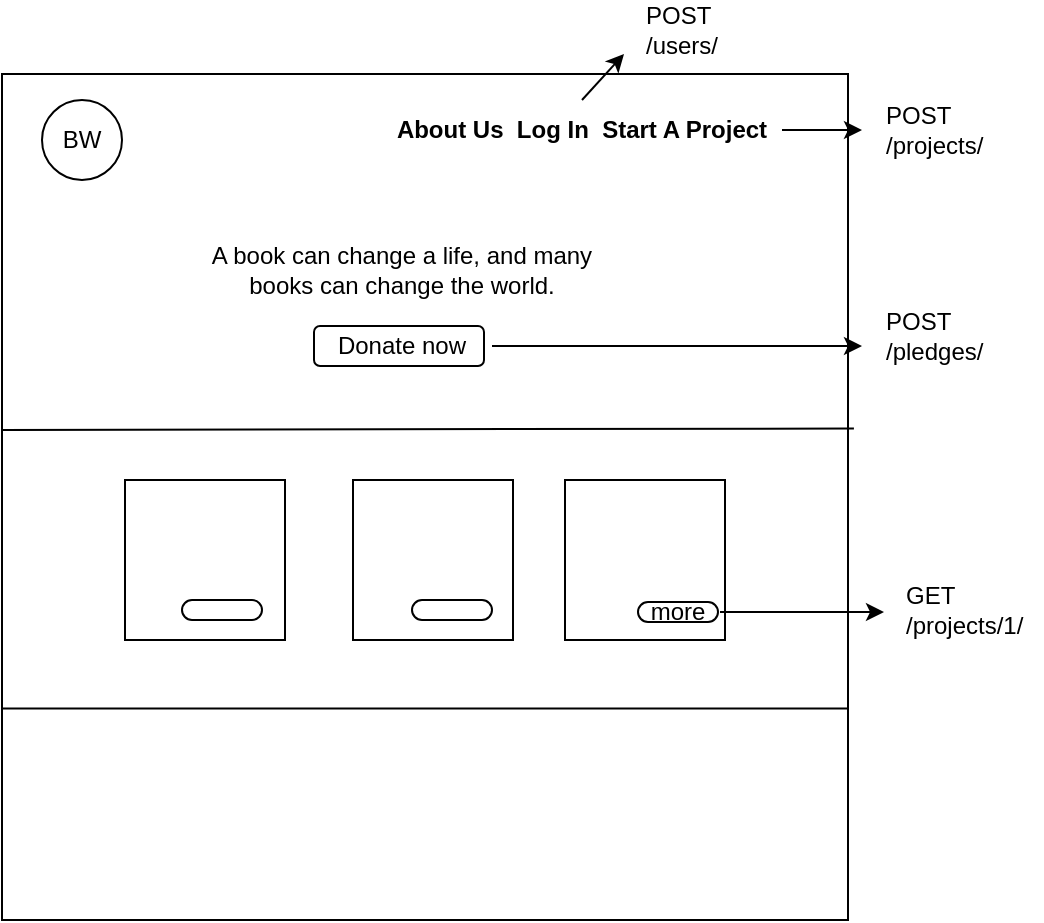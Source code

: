 <mxfile>
    <diagram id="aSNOhee_8AAkBPQY4eTa" name="Page-1">
        <mxGraphModel dx="607" dy="270" grid="1" gridSize="10" guides="1" tooltips="1" connect="1" arrows="1" fold="1" page="1" pageScale="1" pageWidth="827" pageHeight="1169" math="0" shadow="0">
            <root>
                <mxCell id="0"/>
                <mxCell id="1" parent="0"/>
                <mxCell id="2" value="" style="whiteSpace=wrap;html=1;aspect=fixed;" vertex="1" parent="1">
                    <mxGeometry x="40" y="67" width="423" height="423" as="geometry"/>
                </mxCell>
                <mxCell id="3" value="BW" style="ellipse;whiteSpace=wrap;html=1;aspect=fixed;" vertex="1" parent="1">
                    <mxGeometry x="60" y="80" width="40" height="40" as="geometry"/>
                </mxCell>
                <mxCell id="5" value="&lt;b&gt;About Us&amp;nbsp; Log In&amp;nbsp; Start A Project&lt;/b&gt;" style="text;strokeColor=none;align=center;fillColor=none;html=1;verticalAlign=middle;whiteSpace=wrap;rounded=0;" vertex="1" parent="1">
                    <mxGeometry x="230" y="80" width="200" height="30" as="geometry"/>
                </mxCell>
                <mxCell id="7" value="A book can change a life, and many books can change the world." style="text;strokeColor=none;align=center;fillColor=none;html=1;verticalAlign=middle;whiteSpace=wrap;rounded=0;" vertex="1" parent="1">
                    <mxGeometry x="140" y="150" width="200" height="30" as="geometry"/>
                </mxCell>
                <mxCell id="11" value="" style="rounded=1;whiteSpace=wrap;html=1;" vertex="1" parent="1">
                    <mxGeometry x="196" y="193" width="85" height="20" as="geometry"/>
                </mxCell>
                <mxCell id="15" style="edgeStyle=none;html=1;" edge="1" parent="1" source="10">
                    <mxGeometry relative="1" as="geometry">
                        <mxPoint x="470" y="203" as="targetPoint"/>
                    </mxGeometry>
                </mxCell>
                <mxCell id="10" value="Donate now" style="text;strokeColor=none;align=center;fillColor=none;html=1;verticalAlign=middle;whiteSpace=wrap;rounded=0;" vertex="1" parent="1">
                    <mxGeometry x="195" y="188" width="90" height="30" as="geometry"/>
                </mxCell>
                <mxCell id="12" value="" style="endArrow=none;html=1;exitX=-0.006;exitY=0.597;exitDx=0;exitDy=0;exitPerimeter=0;entryX=1.007;entryY=0.419;entryDx=0;entryDy=0;entryPerimeter=0;" edge="1" parent="1" target="2">
                    <mxGeometry width="50" height="50" relative="1" as="geometry">
                        <mxPoint x="40.0" y="245.0" as="sourcePoint"/>
                        <mxPoint x="442.0" y="245.8" as="targetPoint"/>
                    </mxGeometry>
                </mxCell>
                <mxCell id="16" value="POST&lt;br&gt;/pledges/" style="text;strokeColor=none;align=left;fillColor=none;html=1;verticalAlign=middle;whiteSpace=wrap;rounded=0;" vertex="1" parent="1">
                    <mxGeometry x="480" y="183" width="60" height="30" as="geometry"/>
                </mxCell>
                <mxCell id="17" value="" style="endArrow=classic;html=1;" edge="1" parent="1" source="5">
                    <mxGeometry width="50" height="50" relative="1" as="geometry">
                        <mxPoint x="460" y="210" as="sourcePoint"/>
                        <mxPoint x="470" y="95" as="targetPoint"/>
                    </mxGeometry>
                </mxCell>
                <mxCell id="18" value="POST&lt;br&gt;/projects/" style="text;strokeColor=none;align=left;fillColor=none;html=1;verticalAlign=middle;whiteSpace=wrap;rounded=0;" vertex="1" parent="1">
                    <mxGeometry x="480" y="80" width="60" height="30" as="geometry"/>
                </mxCell>
                <mxCell id="20" value="" style="endArrow=classic;html=1;entryX=0;entryY=0;entryDx=0;entryDy=0;exitX=0.5;exitY=0;exitDx=0;exitDy=0;" edge="1" parent="1" source="5">
                    <mxGeometry width="50" height="50" relative="1" as="geometry">
                        <mxPoint x="295" y="82" as="sourcePoint"/>
                        <mxPoint x="351" y="57" as="targetPoint"/>
                    </mxGeometry>
                </mxCell>
                <mxCell id="21" value="&lt;div style=&quot;&quot;&gt;&lt;span style=&quot;background-color: initial;&quot;&gt;POST&lt;br&gt;/users/&lt;/span&gt;&lt;/div&gt;" style="text;strokeColor=none;align=left;fillColor=none;html=1;verticalAlign=middle;whiteSpace=wrap;rounded=0;" vertex="1" parent="1">
                    <mxGeometry x="360" y="30" width="60" height="30" as="geometry"/>
                </mxCell>
                <mxCell id="22" value="" style="whiteSpace=wrap;html=1;aspect=fixed;" vertex="1" parent="1">
                    <mxGeometry x="101.5" y="270" width="80" height="80" as="geometry"/>
                </mxCell>
                <mxCell id="23" value="" style="whiteSpace=wrap;html=1;aspect=fixed;" vertex="1" parent="1">
                    <mxGeometry x="215.5" y="270" width="80" height="80" as="geometry"/>
                </mxCell>
                <mxCell id="24" value="" style="whiteSpace=wrap;html=1;aspect=fixed;" vertex="1" parent="1">
                    <mxGeometry x="321.5" y="270" width="80" height="80" as="geometry"/>
                </mxCell>
                <mxCell id="28" value="" style="endArrow=none;html=1;exitX=0;exitY=0.75;exitDx=0;exitDy=0;entryX=1;entryY=0.75;entryDx=0;entryDy=0;" edge="1" parent="1" source="2" target="2">
                    <mxGeometry width="50" height="50" relative="1" as="geometry">
                        <mxPoint x="330" y="430" as="sourcePoint"/>
                        <mxPoint x="380" y="380" as="targetPoint"/>
                    </mxGeometry>
                </mxCell>
                <mxCell id="29" value="" style="rounded=1;whiteSpace=wrap;html=1;arcSize=50;" vertex="1" parent="1">
                    <mxGeometry x="130" y="330" width="40" height="10" as="geometry"/>
                </mxCell>
                <mxCell id="30" value="" style="rounded=1;whiteSpace=wrap;html=1;arcSize=50;" vertex="1" parent="1">
                    <mxGeometry x="245" y="330" width="40" height="10" as="geometry"/>
                </mxCell>
                <mxCell id="31" value="" style="rounded=1;whiteSpace=wrap;html=1;arcSize=50;" vertex="1" parent="1">
                    <mxGeometry x="358" y="331" width="40" height="10" as="geometry"/>
                </mxCell>
                <mxCell id="37" style="edgeStyle=none;html=1;" edge="1" parent="1">
                    <mxGeometry relative="1" as="geometry">
                        <mxPoint x="481" y="336" as="targetPoint"/>
                        <mxPoint x="399" y="336" as="sourcePoint"/>
                    </mxGeometry>
                </mxCell>
                <mxCell id="36" value="more" style="text;html=1;strokeColor=none;fillColor=none;align=center;verticalAlign=middle;whiteSpace=wrap;rounded=0;" vertex="1" parent="1">
                    <mxGeometry x="348" y="321" width="60" height="30" as="geometry"/>
                </mxCell>
                <mxCell id="38" value="GET&lt;br&gt;/projects/1/" style="text;html=1;strokeColor=none;fillColor=none;align=left;verticalAlign=middle;whiteSpace=wrap;rounded=0;" vertex="1" parent="1">
                    <mxGeometry x="490" y="320" width="70" height="30" as="geometry"/>
                </mxCell>
            </root>
        </mxGraphModel>
    </diagram>
</mxfile>